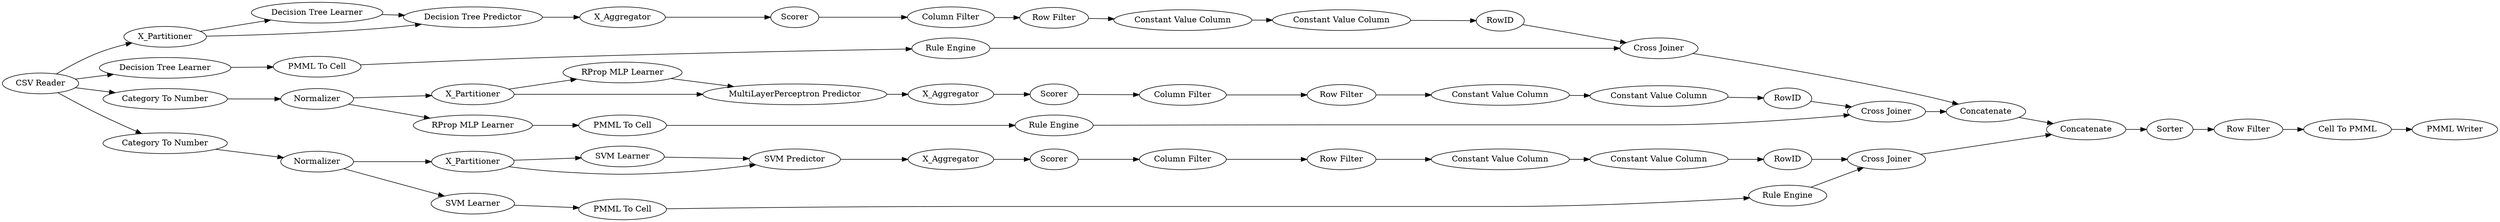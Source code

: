 digraph {
	1 [label="CSV Reader"]
	3 [label=X_Partitioner]
	4 [label="Decision Tree Learner"]
	5 [label="Decision Tree Predictor"]
	6 [label=Scorer]
	7 [label=X_Aggregator]
	8 [label="Row Filter"]
	9 [label="Column Filter"]
	10 [label="Constant Value Column"]
	11 [label="Constant Value Column"]
	13 [label=RowID]
	14 [label="Decision Tree Learner"]
	15 [label="PMML To Cell"]
	16 [label="Rule Engine"]
	17 [label="Cross Joiner"]
	19 [label=Normalizer]
	20 [label="Category To Number"]
	21 [label=X_Partitioner]
	22 [label="RProp MLP Learner"]
	23 [label="MultiLayerPerceptron Predictor"]
	24 [label=Scorer]
	25 [label=X_Aggregator]
	26 [label="RProp MLP Learner"]
	27 [label="PMML To Cell"]
	28 [label="Rule Engine"]
	29 [label=RowID]
	30 [label="Row Filter"]
	31 [label="Column Filter"]
	32 [label="Constant Value Column"]
	33 [label="Constant Value Column"]
	34 [label="SVM Learner"]
	35 [label="SVM Predictor"]
	36 [label="Cell To PMML"]
	37 [label="PMML Writer"]
	38 [label=Sorter]
	39 [label=Concatenate]
	40 [label=X_Partitioner]
	41 [label=Normalizer]
	42 [label="Category To Number"]
	43 [label=X_Aggregator]
	44 [label=Scorer]
	45 [label=RowID]
	46 [label="Row Filter"]
	47 [label="Column Filter"]
	48 [label="Constant Value Column"]
	49 [label="Constant Value Column"]
	50 [label="Cross Joiner"]
	51 [label="Cross Joiner"]
	52 [label="SVM Learner"]
	53 [label="PMML To Cell"]
	54 [label="Rule Engine"]
	55 [label=Concatenate]
	56 [label="Row Filter"]
	1 -> 3
	1 -> 14
	1 -> 20
	1 -> 42
	3 -> 5
	3 -> 4
	4 -> 5
	5 -> 7
	6 -> 9
	7 -> 6
	8 -> 10
	9 -> 8
	10 -> 11
	11 -> 13
	13 -> 17
	14 -> 15
	15 -> 16
	16 -> 17
	17 -> 39
	19 -> 21
	19 -> 26
	20 -> 19
	21 -> 23
	21 -> 22
	22 -> 23
	23 -> 25
	24 -> 31
	25 -> 24
	26 -> 27
	27 -> 28
	28 -> 51
	29 -> 51
	30 -> 32
	31 -> 30
	32 -> 33
	33 -> 29
	34 -> 35
	35 -> 43
	36 -> 37
	38 -> 56
	39 -> 55
	40 -> 34
	40 -> 35
	41 -> 40
	41 -> 52
	42 -> 41
	43 -> 44
	44 -> 47
	45 -> 50
	46 -> 48
	47 -> 46
	48 -> 49
	49 -> 45
	50 -> 55
	51 -> 39
	52 -> 53
	53 -> 54
	54 -> 50
	55 -> 38
	56 -> 36
	rankdir=LR
}
